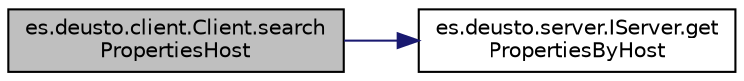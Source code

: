 digraph "es.deusto.client.Client.searchPropertiesHost"
{
 // LATEX_PDF_SIZE
  edge [fontname="Helvetica",fontsize="10",labelfontname="Helvetica",labelfontsize="10"];
  node [fontname="Helvetica",fontsize="10",shape=record];
  rankdir="LR";
  Node941 [label="es.deusto.client.Client.search\lPropertiesHost",height=0.2,width=0.4,color="black", fillcolor="grey75", style="filled", fontcolor="black",tooltip=" "];
  Node941 -> Node942 [color="midnightblue",fontsize="10",style="solid",fontname="Helvetica"];
  Node942 [label="es.deusto.server.IServer.get\lPropertiesByHost",height=0.2,width=0.4,color="black", fillcolor="white", style="filled",URL="$interfacees_1_1deusto_1_1server_1_1_i_server.html#a7030a745989ac1ba7ce2493e6bb69992",tooltip=" "];
}

